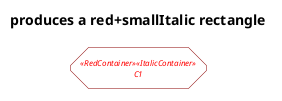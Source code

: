 {
  "sha1": "5p6lw22hgfmyayzikey8va8gyq9buh3",
  "insertion": {
    "when": "2024-05-30T20:48:20.782Z",
    "url": "https://forum.plantuml.net/15544/stereotype-priorities-changed-compared-implementations",
    "user": "plantuml@gmail.com"
  }
}
@startuml
    skinparam rectangle<<RedContainer>> {
        StereotypeFontColor red
        FontColor red
        BackgroundColor lightred
        BorderColor darkred
        RoundCorner 0
        DiagonalCorner 18
    }

    skinparam rectangle {
        StereotypeFontColor blue
        FontColor blue
    }
    
    skinparam rectangle<<ItalicContainer>> {
        FontStyle italic
        FontSize 8
    }
    
    skinparam rectangle<<GreenContainer>> {
        StereotypeFontColor green
        FontColor green
        BackgroundColor lightgreen
        BorderColor darkgreen
        RoundCorner 15
        DiagonalCorner 0
    }

	title produces a red+smallItalic rectangle
    rectangle  "C1"  <<RedContainer>><<ItalicContainer>>  as C1
@enduml
